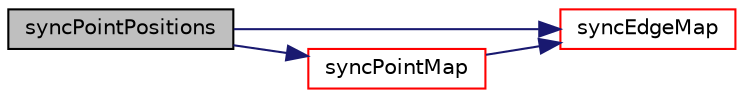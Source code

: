 digraph "syncPointPositions"
{
  bgcolor="transparent";
  edge [fontname="Helvetica",fontsize="10",labelfontname="Helvetica",labelfontsize="10"];
  node [fontname="Helvetica",fontsize="10",shape=record];
  rankdir="LR";
  Node8681 [label="syncPointPositions",height=0.2,width=0.4,color="black", fillcolor="grey75", style="filled", fontcolor="black"];
  Node8681 -> Node8682 [color="midnightblue",fontsize="10",style="solid",fontname="Helvetica"];
  Node8682 [label="syncEdgeMap",height=0.2,width=0.4,color="red",URL="$a28657.html#a154ac086463b8d7a0eed8c4539d3ab73",tooltip="Synchronize values on selected edges. "];
  Node8681 -> Node9034 [color="midnightblue",fontsize="10",style="solid",fontname="Helvetica"];
  Node9034 [label="syncPointMap",height=0.2,width=0.4,color="red",URL="$a28657.html#a08bdf5c6403dd4367d1714c3d5b4145d",tooltip="Synchronize values on selected points. "];
  Node9034 -> Node8682 [color="midnightblue",fontsize="10",style="solid",fontname="Helvetica"];
}
